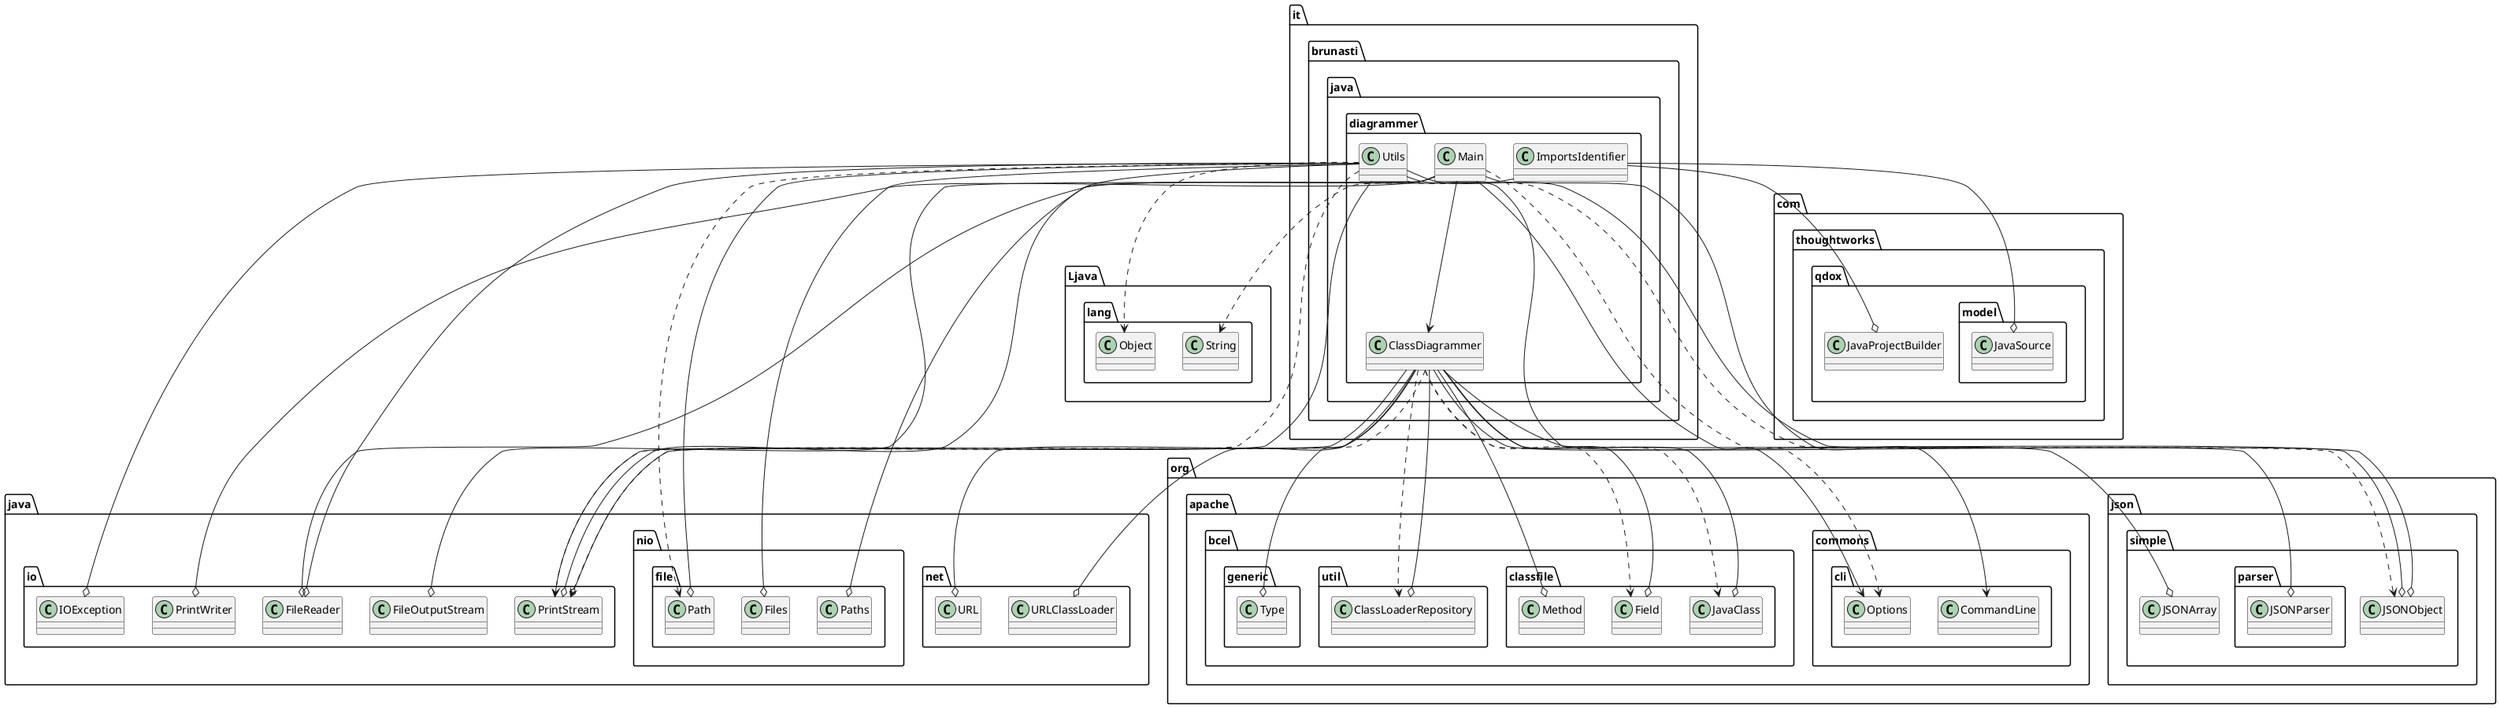 @startuml
'https://plantuml.com/class-diagram

' GENERATE CLASS DIAGRAM ===========
' Generator       : it.brunasti.java.diagrammer.ClassDiagrammer
' Path            : [./target/classes]
' Java Files Path : [./src/main/java/]
' Configuration   : [./temp/config.json]
' Generated at    : Mon Mar 25 14:28:11 CET 2024



' CLASSES =======
class it.brunasti.java.diagrammer.ClassDiagrammer
class it.brunasti.java.diagrammer.Utils
class it.brunasti.java.diagrammer.Main
class it.brunasti.java.diagrammer.ImportsIdentifier

' INHERITANCES =======

' IMPLEMENT INTERFACE =======

' FIELDS =======
it.brunasti.java.diagrammer.ClassDiagrammer --> java.io.PrintStream
it.brunasti.java.diagrammer.Main --> org.apache.commons.cli.CommandLine
it.brunasti.java.diagrammer.Main --> it.brunasti.java.diagrammer.ClassDiagrammer
it.brunasti.java.diagrammer.Main --> org.apache.commons.cli.Options

' USES =======
it.brunasti.java.diagrammer.ClassDiagrammer ..> java.io.PrintStream
it.brunasti.java.diagrammer.ClassDiagrammer ..> org.apache.bcel.classfile.JavaClass
it.brunasti.java.diagrammer.ClassDiagrammer ..> org.apache.bcel.classfile.Field
it.brunasti.java.diagrammer.ClassDiagrammer ..> org.apache.bcel.util.ClassLoaderRepository
it.brunasti.java.diagrammer.Utils ..> Ljava.lang.Object
it.brunasti.java.diagrammer.Utils ..> java.io.PrintStream
it.brunasti.java.diagrammer.Utils ..> org.json.simple.JSONObject
it.brunasti.java.diagrammer.Utils ..> java.nio.file.Path
it.brunasti.java.diagrammer.Main ..> Ljava.lang.String
it.brunasti.java.diagrammer.Main ..> org.apache.commons.cli.Options

' IMPORTS =======
' Java Files Path : ./src/main/java/
' it.brunasti.java.diagrammer.ClassDiagrammer
it.brunasti.java.diagrammer.ClassDiagrammer --o org.apache.bcel.util.ClassLoaderRepository
it.brunasti.java.diagrammer.ClassDiagrammer --o java.net.URLClassLoader
it.brunasti.java.diagrammer.ClassDiagrammer --o org.apache.bcel.classfile.Field
it.brunasti.java.diagrammer.ClassDiagrammer --o org.json.simple.JSONObject
it.brunasti.java.diagrammer.ClassDiagrammer --o java.net.URL
it.brunasti.java.diagrammer.ClassDiagrammer --o org.apache.bcel.classfile.Method
it.brunasti.java.diagrammer.ClassDiagrammer --o org.apache.bcel.generic.Type
it.brunasti.java.diagrammer.ClassDiagrammer --o org.json.simple.JSONArray
it.brunasti.java.diagrammer.ClassDiagrammer --o org.apache.bcel.classfile.JavaClass

' it.brunasti.java.diagrammer.Utils
it.brunasti.java.diagrammer.Utils --o java.io.PrintStream
it.brunasti.java.diagrammer.Utils --o org.json.simple.JSONObject
it.brunasti.java.diagrammer.Utils --o java.nio.file.Files
it.brunasti.java.diagrammer.Utils --o java.nio.file.Paths
it.brunasti.java.diagrammer.Utils --o org.json.simple.parser.JSONParser
it.brunasti.java.diagrammer.Utils --o java.io.IOException
it.brunasti.java.diagrammer.Utils --o java.io.FileReader
it.brunasti.java.diagrammer.Utils --o java.nio.file.Path

' it.brunasti.java.diagrammer.Main
it.brunasti.java.diagrammer.Main --o java.io.PrintStream
it.brunasti.java.diagrammer.Main --o java.io.PrintWriter
it.brunasti.java.diagrammer.Main --o java.io.FileOutputStream

' it.brunasti.java.diagrammer.ImportsIdentifier
it.brunasti.java.diagrammer.ImportsIdentifier --o com.thoughtworks.qdox.JavaProjectBuilder
it.brunasti.java.diagrammer.ImportsIdentifier --o com.thoughtworks.qdox.model.JavaSource
it.brunasti.java.diagrammer.ImportsIdentifier --o java.io.FileReader



@enduml

